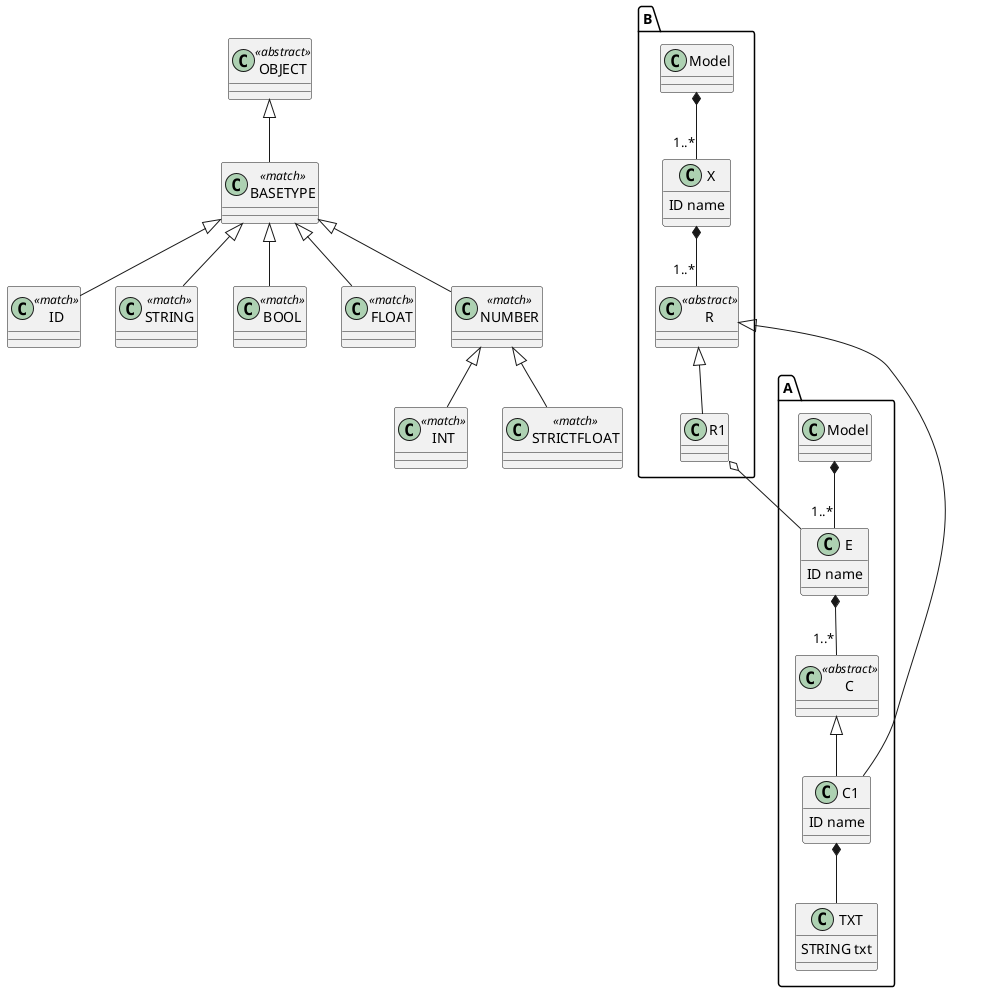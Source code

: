 @startuml
            set namespaceSeparator .
        B.Model *-- "1..*" B.X
class B.Model  {
}


B.X *-- "1..*" B.R
class B.X  {
ID name
}


class B.R <<abstract>> {
}

B.R <|-- B.R1
B.R <|-- A.C1

B.R1 o-- A.E
class B.R1  {
}


class ID <<match>> {
}


class STRING <<match>> {
}


class BOOL <<match>> {
}


class INT <<match>> {
}


class FLOAT <<match>> {
}


class STRICTFLOAT <<match>> {
}


class NUMBER <<match>> {
}

NUMBER <|-- STRICTFLOAT
NUMBER <|-- INT

class BASETYPE <<match>> {
}

BASETYPE <|-- NUMBER
BASETYPE <|-- FLOAT
BASETYPE <|-- BOOL
BASETYPE <|-- ID
BASETYPE <|-- STRING

class OBJECT <<abstract>> {
}

OBJECT <|-- BASETYPE

A.Model *-- "1..*" A.E
class A.Model  {
}


A.E *-- "1..*" A.C
class A.E  {
ID name
}


class A.C <<abstract>> {
}

A.C <|-- A.C1

A.C1 *-- A.TXT
class A.C1  {
ID name
}


class A.TXT  {
STRING txt
}


@enduml

